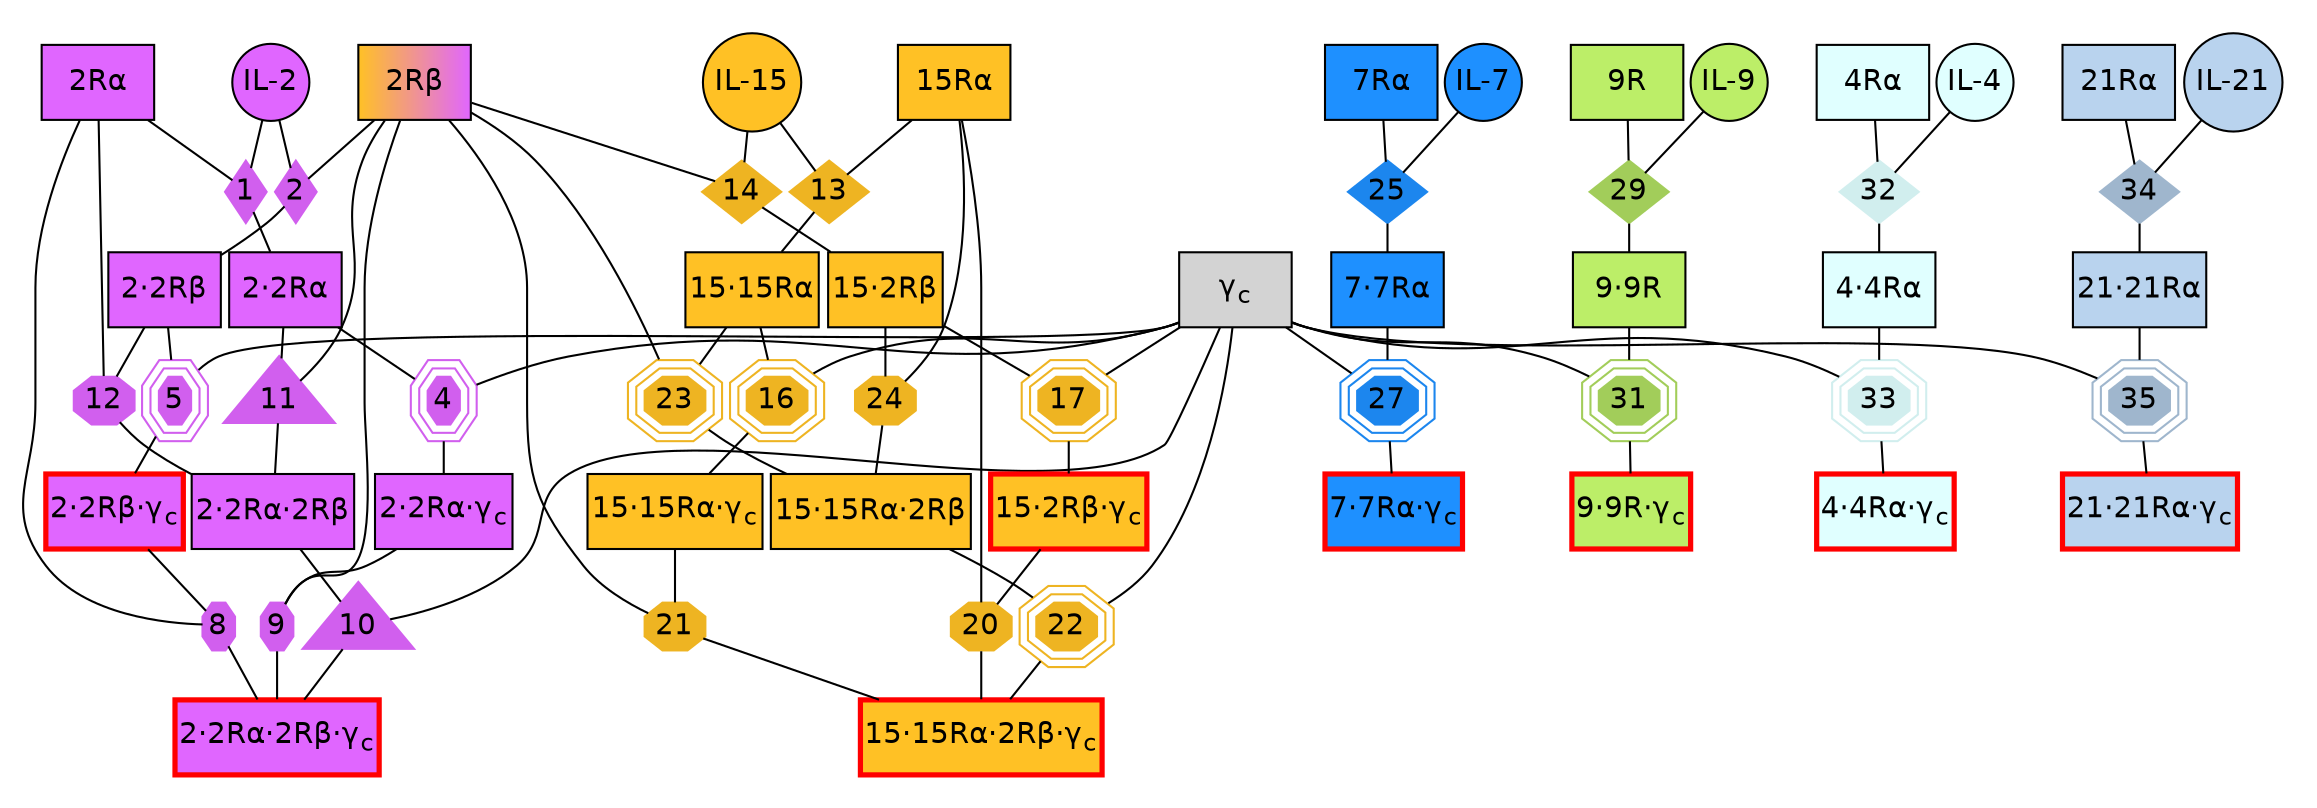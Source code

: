 digraph cgamma_cytok {
    ratio = "compress";
    graph [pad=0, ranksep=0.2, nodesep=0.05];

    subgraph specises {
        node [margin=0.03];
        rank="max";
        "gc"    [label=<γ<SUB>c</SUB>>, shape=box, style=filled, BGCOLOR="white", fontname = "helvetica"];
    }

    subgraph species {
        node [margin=0.03];

        "IL-2"   [shape=circle, fontname = "helvetica", fillcolor=mediumorchid1, style=filled ];
        "2Rα" [shape=box, fontname = "helvetica", fillcolor=mediumorchid1, style=filled   ];
        "2Rβ" [shape=box, style=filled, fontname = "helvetica", fillcolor="goldenrod1:mediumorchid1", style=filled];
        "2·2Rα" [shape=box, fontname = "helvetica", fillcolor=mediumorchid1, style=filled];
        "2·2Rβ" [shape=box, fontname = "helvetica", fillcolor=mediumorchid1, style=filled];
        "2·2Rα" [shape=box, fontname = "helvetica", fillcolor=mediumorchid1, style=filled];
        "2·2Rα" [shape=box, fontname = "helvetica", fillcolor=mediumorchid1, style=filled];
        "2·2Rα·2Rβ" [shape=box, fontname = "helvetica", fillcolor=mediumorchid1, style=filled ];
        "2·2Rα·gc" [label=<2·2Rα·γ<SUB>c</SUB>>, shape=box, fontname = "helvetica" , fillcolor=mediumorchid1, style=filled];
        "2·2Rβ·gc" [label=<2·2Rβ·γ<SUB>c</SUB>>, shape=box, color=red, fontname = "helvetica" , fillcolor=mediumorchid1, style=filled, penwidth=2.5];
        "2·2Rα·2Rβ·gc" [label=<2·2Rα·2Rβ·γ<SUB>c</SUB>>, shape=box, color=red, fontname = "helvetica", fillcolor=mediumorchid1, style=filled , penwidth=2.5];

        "IL-15"  [shape=circle, fontname = "helvetica", fillcolor=goldenrod1, style=filled];
        "15Rα"    [shape=box, fontname = "helvetica", fillcolor=goldenrod1, style=filled];
        "15·15Rα"   [shape=box, fontname = "helvetica", fillcolor=goldenrod1, style=filled];
        "15·2Rβ"    [shape=box, fontname = "helvetica", fillcolor=goldenrod1, style=filled];
        "15·15Rα·2Rβ" [shape=box, fontname = "helvetica", fillcolor=goldenrod1, style=filled];
        "15·15Rα·gc"    [label=<15·15Rα·γ<SUB>c</SUB>>, shape=box, fontname = "helvetica", fillcolor=goldenrod1, style=filled];
        "15·2Rβ·gc" [label=<15·2Rβ·γ<SUB>c</SUB>>, shape=box, color=red, fontname = "helvetica", fillcolor=goldenrod1, style=filled, penwidth=2.5];
        "15·15Rα·2Rβ·gc"  [label=<15·15Rα·2Rβ·γ<SUB>c</SUB>>, shape=box, color=red, fontname = "helvetica", fillcolor=goldenrod1, style=filled, penwidth=2.5];

        "IL-7"   [shape=circle, fontname = "helvetica", fillcolor=dodgerblue, style=filled];
        "7Rα" [shape=box, fontname = "helvetica", fillcolor=dodgerblue, style=filled];
        "7·7Rα" [shape=box, fontname = "helvetica", fillcolor=dodgerblue, style=filled];
        "7·7Rα·gc"  [label=<7·7Rα·γ<SUB>c</SUB>>, shape=box, color=red, fontname = "helvetica", fillcolor=dodgerblue, style=filled, penwidth=2.5];

        "IL-9"   [shape=circle, fontname = "helvetica", fillcolor=darkolivegreen2, style=filled];
        "9R" [shape=box , fontname = "helvetica" , fillcolor=darkolivegreen2, style=filled  ];
        "9·9R" [shape=box, fontname = "helvetica", fillcolor=darkolivegreen2, style=filled];
        "9·9R·gc" [label=<9·9R·γ<SUB>c</SUB>>, shape=box, color=red, fontname = "helvetica", fillcolor=darkolivegreen2, style=filled , penwidth=2.5];

        "IL-4"   [shape=circle, fontname = "helvetica", fillcolor=lightcyan, style=filled];
        "4Rα" [shape=box, fontname = "helvetica" , fillcolor=lightcyan, style=filled   ];
        "4·4Rα" [shape=box, fontname = "helvetica", fillcolor=lightcyan, style=filled];
        "4·4Rα·gc" [label=<4·4Rα·γ<SUB>c</SUB>>, shape=box, color=red, fontname = "helvetica" , fillcolor=lightcyan, style=filled , penwidth=2.5];

        "IL-21"   [shape=circle, fontname = "helvetica", fillcolor=slategray2, style=filled];
        "21Rα" [shape=box , fontname = "helvetica", fillcolor=slategray2, style=filled   ];
        "21·21Rα" [shape=box, fontname = "helvetica", fillcolor=slategray2, style=filled];
        "21·21Rα·gc" [label=<21·21Rα·γ<SUB>c</SUB>>, shape=box, color=red, fontname = "helvetica", fillcolor=slategray2, style=filled , penwidth=2.5 ];
    }

    subgraph cluster_IL2 {
    	node [style=filled,color=mediumorchid2, margin=0];
        penwidth=0;

        "1" [shape=diamond,style=filled,height=.1,width=.1, fontname = "helvetica"];
        "IL-2" -> "1" [dir=none,weight=1];
        "2Rα" -> "1" [dir=none,weight=1];
        "1" -> "2·2Rα" [dir=none, weight=2];

        "2" [shape=diamond,style=filled,height=.1,width=.1, fontname = "helvetica"];
        "IL-2" -> "2" [dir=none,weight=1];
        "2Rβ" -> "2" [dir=none,weight=1];
        "2" -> "2·2Rβ" [dir=none, weight=2];

        "4" [shape=tripleoctagon,style=filled,height=.1,width=.1, fontname = "helvetica"];
        "2·2Rα" -> "4" [dir=none,weight=1];
        "gc" -> "4" [dir=none,weight=1];
        "4" -> "2·2Rα·gc" [dir=none, weight=2];

        "5" [shape=tripleoctagon,style=filled,height=.1,width=.1, fontname = "helvetica"];
        "2·2Rβ" -> "5" [dir=none,weight=1];
        "gc" -> "5" [dir=none,weight=1];
        "5" -> "2·2Rβ·gc" [dir=none, weight=2];

        "8" [shape=octagon,style=filled,height=.1,width=.1, fontname = "helvetica"];
        "2·2Rβ·gc" -> "8" [dir=none,weight=1];
        "2Rα" -> "8" [dir=none,weight=1];
        "8" -> "2·2Rα·2Rβ·gc" [dir=none, weight=2, fontname = "helvetica"];

        "9" [shape=octagon,style=filled,height=.1,width=.1, fontname = "helvetica"];
        "2·2Rα·gc" -> "9" [dir=none,weight=1];
        "2Rβ" -> "9" [dir=none,weight=1];
        "9" -> "2·2Rα·2Rβ·gc" [dir=none, weight=2];

        "10" [shape=triangle,style=filled,height=.1,width=.04, fontname = "helvetica"];
        "2·2Rα·2Rβ" -> "10" [dir=none,weight=1];
        "gc" -> "10" [dir=none,weight=1];
        "10" -> "2·2Rα·2Rβ·gc" [dir=none, weight=2];

        "11" [shape=triangle,style=filled,height=.1,width=.04, fontname = "helvetica"];
        "2·2Rα" -> "11" [dir=none,weight=1];
        "2Rβ" -> "11" [dir=none,weight=1];
        "11" -> "2·2Rα·2Rβ" [dir=none, weight=2];

        "12" [shape=octagon,style=filled,height=.1,width=.1, fontname = "helvetica"];
        "2·2Rβ" -> "12" [dir=none,weight=1];
        "2Rα" -> "12" [dir=none,weight=1];
        "12" -> "2·2Rα·2Rβ" [dir=none, weight=2];
    }

    subgraph cluster_IL15 {
    	node [style=filled,color=goldenrod2, margin=0];
        edge [dir=none, weight=1];
        penwidth=0;

        "13" [shape=diamond,style=filled,height=.1,width=.1, fontname = "helvetica"];
        "IL-15" -> "13";
        "15Rα" -> "13";
        "13" -> "15·15Rα";

        "14" [shape=diamond,style=filled,height=.1,width=.1, fontname = "helvetica"];
        "IL-15" -> "14";
        "2Rβ" -> "14";
        "14" -> "15·2Rβ";

        "16" [shape=tripleoctagon,style=filled,height=.1,width=.1, fontname = "helvetica"];
        "15·15Rα" -> "16";
        "gc" -> "16";
        "16" -> "15·15Rα·gc";

        "17" [shape=tripleoctagon,style=filled,height=.1,width=.1, fontname = "helvetica"];
        "15·2Rβ" -> "17";
        "gc" -> "17";
        "17" -> "15·2Rβ·gc";

        "20" [shape=octagon,style=filled,height=.1,width=.1, fontname = "helvetica"];
        "15·2Rβ·gc" -> "20";
        "15Rα" -> "20";
        "20" -> "15·15Rα·2Rβ·gc";

        "21" [shape=octagon,style=filled,height=.1,width=.1, fontname = "helvetica"];
        "15·15Rα·gc" -> "21";
        "2Rβ" -> "21";
        "21" -> "15·15Rα·2Rβ·gc";

        "22" [shape=tripleoctagon,style=filled,height=.1,width=.1, fontname = "helvetica"];
        "15·15Rα·2Rβ" -> "22";
        "gc" -> "22";
        "22" -> "15·15Rα·2Rβ·gc";

        "23" [shape=tripleoctagon,style=filled,height=.1,width=.1, fontname = "helvetica"];
        "15·15Rα" -> "23";
        "2Rβ" -> "23";
        "23" -> "15·15Rα·2Rβ";

        "24" [shape=octagon,style=filled,height=.1,width=.1, fontname = "helvetica"];
        "15·2Rβ" -> "24";
        "15Rα" -> "24";
        "24" -> "15·15Rα·2Rβ";
        }

    subgraph cluster_IL7 {
    	node [style=filled,color=dodgerblue2, margin=0];
        edge [dir=none, weight=1];
        penwidth=0;
        
        "25" [shape=diamond,style=filled,height=.1,width=.1, fontname = "helvetica"];
        "IL-7" -> "25";
        "7Rα" -> "25";
        "25" -> "7·7Rα";

        "27" [shape=tripleoctagon,style=filled,height=.1,width=.1, fontname = "helvetica"];
        "7·7Rα" -> "27";
        "gc" -> "27";
        "27" -> "7·7Rα·gc";
    }

    subgraph cluster_IL9 {
    	node [style=filled,color=darkolivegreen3, margin=0];
        edge [dir=none, weight=1];
        penwidth=0;
        
        "29" [shape=diamond, style=filled, height=.1, width=.1, fontname = "helvetica"];
        "IL-9" -> "29";
        "9R" -> "29";
        "29" -> "9·9R";

        "31" [shape=tripleoctagon,style=filled,height=.1,width=.1, fontname = "helvetica"];
        "9·9R" -> "31";
        "gc" -> "31";
        "31" -> "9·9R·gc";
    }

    subgraph cluster_IL4 {
    	node [style=filled, color=lightcyan2, margin=0];
        edge [dir=none, weight=1];
        penwidth=0;
        
        "32" [shape=diamond, style=filled, height=0.1, width=0.1, fontname = "helvetica"];
        "IL-4" -> "32";
        "4Rα" -> "32";
        "32" -> "4·4Rα";

        "33" [shape=tripleoctagon,style=filled,height=.1,width=.1, fontname = "helvetica"];
        "4·4Rα" -> "33";
        "gc" -> "33";
        "33" -> "4·4Rα·gc";
    }
    subgraph cluster_IL21 {
    	node [style=filled, color=slategray3, margin=0];
        edge [dir=none, weight=1];
        penwidth=0;
        
        "34" [shape=diamond,style=filled,height=.1,width=.1, fontname = "helvetica"];
        "IL-21" -> "34";
        "21Rα" -> "34";
        "34" -> "21·21Rα";

        "35" [shape=tripleoctagon,style=filled, height=.1, width=.1, fontname = "helvetica"];
        "21·21Rα" -> "35";
        "gc" -> "35";
        "35" -> "21·21Rα·gc";
    }
}
